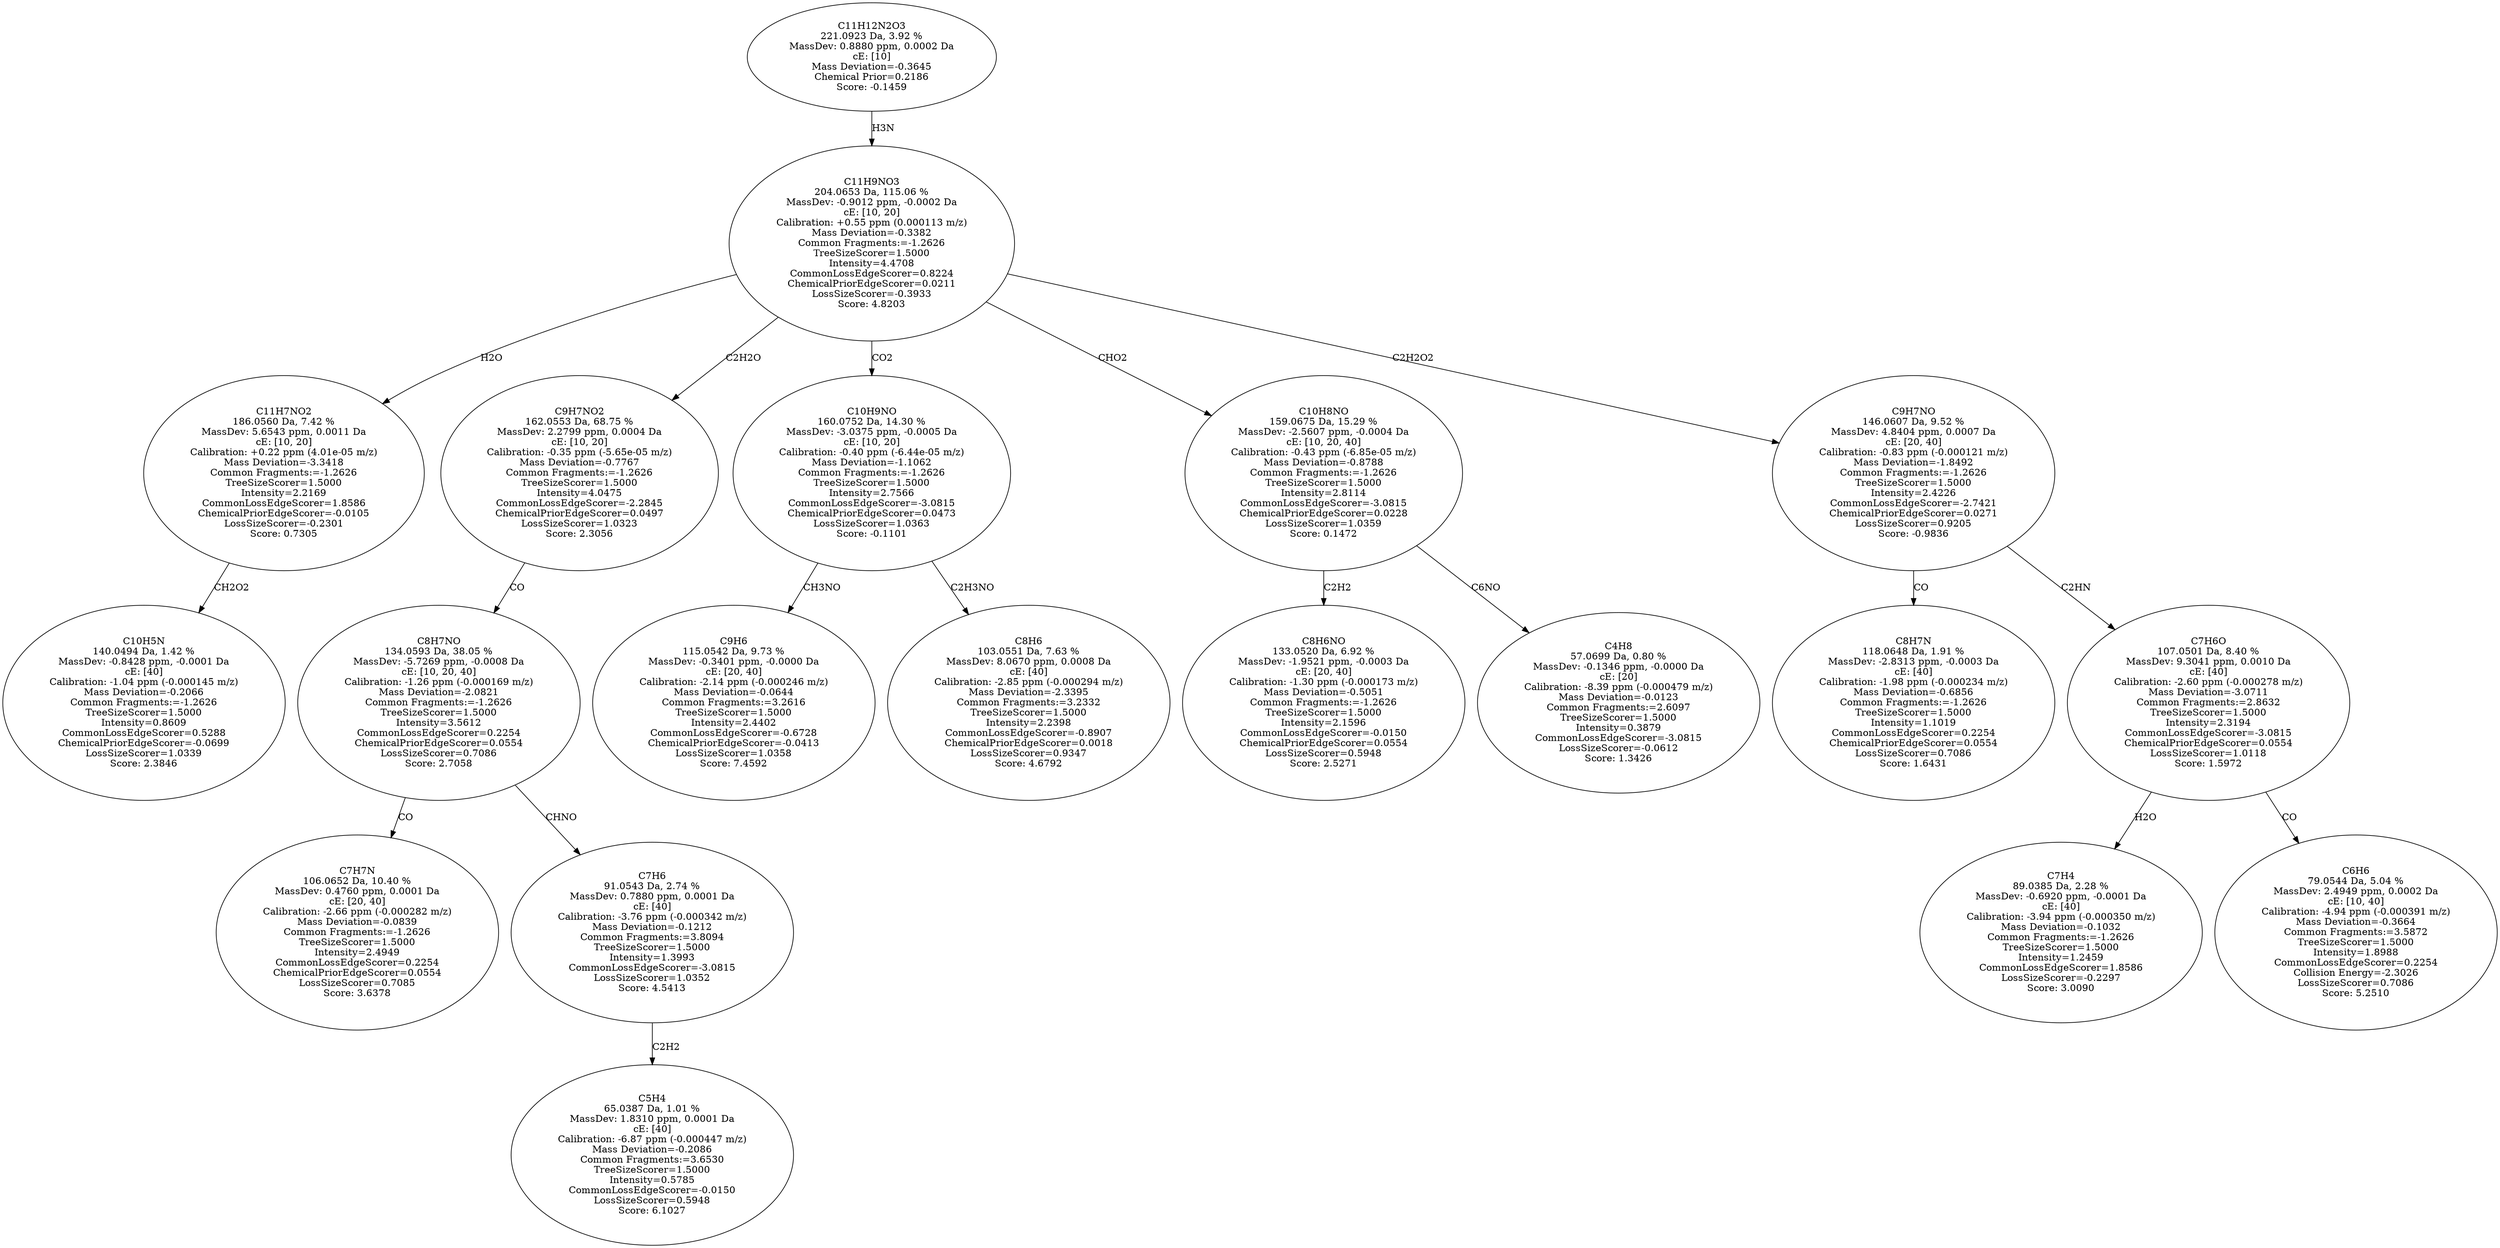 strict digraph {
v1 [label="C10H5N\n140.0494 Da, 1.42 %\nMassDev: -0.8428 ppm, -0.0001 Da\ncE: [40]\nCalibration: -1.04 ppm (-0.000145 m/z)\nMass Deviation=-0.2066\nCommon Fragments:=-1.2626\nTreeSizeScorer=1.5000\nIntensity=0.8609\nCommonLossEdgeScorer=0.5288\nChemicalPriorEdgeScorer=-0.0699\nLossSizeScorer=1.0339\nScore: 2.3846"];
v2 [label="C11H7NO2\n186.0560 Da, 7.42 %\nMassDev: 5.6543 ppm, 0.0011 Da\ncE: [10, 20]\nCalibration: +0.22 ppm (4.01e-05 m/z)\nMass Deviation=-3.3418\nCommon Fragments:=-1.2626\nTreeSizeScorer=1.5000\nIntensity=2.2169\nCommonLossEdgeScorer=1.8586\nChemicalPriorEdgeScorer=-0.0105\nLossSizeScorer=-0.2301\nScore: 0.7305"];
v3 [label="C7H7N\n106.0652 Da, 10.40 %\nMassDev: 0.4760 ppm, 0.0001 Da\ncE: [20, 40]\nCalibration: -2.66 ppm (-0.000282 m/z)\nMass Deviation=-0.0839\nCommon Fragments:=-1.2626\nTreeSizeScorer=1.5000\nIntensity=2.4949\nCommonLossEdgeScorer=0.2254\nChemicalPriorEdgeScorer=0.0554\nLossSizeScorer=0.7085\nScore: 3.6378"];
v4 [label="C5H4\n65.0387 Da, 1.01 %\nMassDev: 1.8310 ppm, 0.0001 Da\ncE: [40]\nCalibration: -6.87 ppm (-0.000447 m/z)\nMass Deviation=-0.2086\nCommon Fragments:=3.6530\nTreeSizeScorer=1.5000\nIntensity=0.5785\nCommonLossEdgeScorer=-0.0150\nLossSizeScorer=0.5948\nScore: 6.1027"];
v5 [label="C7H6\n91.0543 Da, 2.74 %\nMassDev: 0.7880 ppm, 0.0001 Da\ncE: [40]\nCalibration: -3.76 ppm (-0.000342 m/z)\nMass Deviation=-0.1212\nCommon Fragments:=3.8094\nTreeSizeScorer=1.5000\nIntensity=1.3993\nCommonLossEdgeScorer=-3.0815\nLossSizeScorer=1.0352\nScore: 4.5413"];
v6 [label="C8H7NO\n134.0593 Da, 38.05 %\nMassDev: -5.7269 ppm, -0.0008 Da\ncE: [10, 20, 40]\nCalibration: -1.26 ppm (-0.000169 m/z)\nMass Deviation=-2.0821\nCommon Fragments:=-1.2626\nTreeSizeScorer=1.5000\nIntensity=3.5612\nCommonLossEdgeScorer=0.2254\nChemicalPriorEdgeScorer=0.0554\nLossSizeScorer=0.7086\nScore: 2.7058"];
v7 [label="C9H7NO2\n162.0553 Da, 68.75 %\nMassDev: 2.2799 ppm, 0.0004 Da\ncE: [10, 20]\nCalibration: -0.35 ppm (-5.65e-05 m/z)\nMass Deviation=-0.7767\nCommon Fragments:=-1.2626\nTreeSizeScorer=1.5000\nIntensity=4.0475\nCommonLossEdgeScorer=-2.2845\nChemicalPriorEdgeScorer=0.0497\nLossSizeScorer=1.0323\nScore: 2.3056"];
v8 [label="C9H6\n115.0542 Da, 9.73 %\nMassDev: -0.3401 ppm, -0.0000 Da\ncE: [20, 40]\nCalibration: -2.14 ppm (-0.000246 m/z)\nMass Deviation=-0.0644\nCommon Fragments:=3.2616\nTreeSizeScorer=1.5000\nIntensity=2.4402\nCommonLossEdgeScorer=-0.6728\nChemicalPriorEdgeScorer=-0.0413\nLossSizeScorer=1.0358\nScore: 7.4592"];
v9 [label="C8H6\n103.0551 Da, 7.63 %\nMassDev: 8.0670 ppm, 0.0008 Da\ncE: [40]\nCalibration: -2.85 ppm (-0.000294 m/z)\nMass Deviation=-2.3395\nCommon Fragments:=3.2332\nTreeSizeScorer=1.5000\nIntensity=2.2398\nCommonLossEdgeScorer=-0.8907\nChemicalPriorEdgeScorer=0.0018\nLossSizeScorer=0.9347\nScore: 4.6792"];
v10 [label="C10H9NO\n160.0752 Da, 14.30 %\nMassDev: -3.0375 ppm, -0.0005 Da\ncE: [10, 20]\nCalibration: -0.40 ppm (-6.44e-05 m/z)\nMass Deviation=-1.1062\nCommon Fragments:=-1.2626\nTreeSizeScorer=1.5000\nIntensity=2.7566\nCommonLossEdgeScorer=-3.0815\nChemicalPriorEdgeScorer=0.0473\nLossSizeScorer=1.0363\nScore: -0.1101"];
v11 [label="C8H6NO\n133.0520 Da, 6.92 %\nMassDev: -1.9521 ppm, -0.0003 Da\ncE: [20, 40]\nCalibration: -1.30 ppm (-0.000173 m/z)\nMass Deviation=-0.5051\nCommon Fragments:=-1.2626\nTreeSizeScorer=1.5000\nIntensity=2.1596\nCommonLossEdgeScorer=-0.0150\nChemicalPriorEdgeScorer=0.0554\nLossSizeScorer=0.5948\nScore: 2.5271"];
v12 [label="C4H8\n57.0699 Da, 0.80 %\nMassDev: -0.1346 ppm, -0.0000 Da\ncE: [20]\nCalibration: -8.39 ppm (-0.000479 m/z)\nMass Deviation=-0.0123\nCommon Fragments:=2.6097\nTreeSizeScorer=1.5000\nIntensity=0.3879\nCommonLossEdgeScorer=-3.0815\nLossSizeScorer=-0.0612\nScore: 1.3426"];
v13 [label="C10H8NO\n159.0675 Da, 15.29 %\nMassDev: -2.5607 ppm, -0.0004 Da\ncE: [10, 20, 40]\nCalibration: -0.43 ppm (-6.85e-05 m/z)\nMass Deviation=-0.8788\nCommon Fragments:=-1.2626\nTreeSizeScorer=1.5000\nIntensity=2.8114\nCommonLossEdgeScorer=-3.0815\nChemicalPriorEdgeScorer=0.0228\nLossSizeScorer=1.0359\nScore: 0.1472"];
v14 [label="C8H7N\n118.0648 Da, 1.91 %\nMassDev: -2.8313 ppm, -0.0003 Da\ncE: [40]\nCalibration: -1.98 ppm (-0.000234 m/z)\nMass Deviation=-0.6856\nCommon Fragments:=-1.2626\nTreeSizeScorer=1.5000\nIntensity=1.1019\nCommonLossEdgeScorer=0.2254\nChemicalPriorEdgeScorer=0.0554\nLossSizeScorer=0.7086\nScore: 1.6431"];
v15 [label="C7H4\n89.0385 Da, 2.28 %\nMassDev: -0.6920 ppm, -0.0001 Da\ncE: [40]\nCalibration: -3.94 ppm (-0.000350 m/z)\nMass Deviation=-0.1032\nCommon Fragments:=-1.2626\nTreeSizeScorer=1.5000\nIntensity=1.2459\nCommonLossEdgeScorer=1.8586\nLossSizeScorer=-0.2297\nScore: 3.0090"];
v16 [label="C6H6\n79.0544 Da, 5.04 %\nMassDev: 2.4949 ppm, 0.0002 Da\ncE: [10, 40]\nCalibration: -4.94 ppm (-0.000391 m/z)\nMass Deviation=-0.3664\nCommon Fragments:=3.5872\nTreeSizeScorer=1.5000\nIntensity=1.8988\nCommonLossEdgeScorer=0.2254\nCollision Energy=-2.3026\nLossSizeScorer=0.7086\nScore: 5.2510"];
v17 [label="C7H6O\n107.0501 Da, 8.40 %\nMassDev: 9.3041 ppm, 0.0010 Da\ncE: [40]\nCalibration: -2.60 ppm (-0.000278 m/z)\nMass Deviation=-3.0711\nCommon Fragments:=2.8632\nTreeSizeScorer=1.5000\nIntensity=2.3194\nCommonLossEdgeScorer=-3.0815\nChemicalPriorEdgeScorer=0.0554\nLossSizeScorer=1.0118\nScore: 1.5972"];
v18 [label="C9H7NO\n146.0607 Da, 9.52 %\nMassDev: 4.8404 ppm, 0.0007 Da\ncE: [20, 40]\nCalibration: -0.83 ppm (-0.000121 m/z)\nMass Deviation=-1.8492\nCommon Fragments:=-1.2626\nTreeSizeScorer=1.5000\nIntensity=2.4226\nCommonLossEdgeScorer=-2.7421\nChemicalPriorEdgeScorer=0.0271\nLossSizeScorer=0.9205\nScore: -0.9836"];
v19 [label="C11H9NO3\n204.0653 Da, 115.06 %\nMassDev: -0.9012 ppm, -0.0002 Da\ncE: [10, 20]\nCalibration: +0.55 ppm (0.000113 m/z)\nMass Deviation=-0.3382\nCommon Fragments:=-1.2626\nTreeSizeScorer=1.5000\nIntensity=4.4708\nCommonLossEdgeScorer=0.8224\nChemicalPriorEdgeScorer=0.0211\nLossSizeScorer=-0.3933\nScore: 4.8203"];
v20 [label="C11H12N2O3\n221.0923 Da, 3.92 %\nMassDev: 0.8880 ppm, 0.0002 Da\ncE: [10]\nMass Deviation=-0.3645\nChemical Prior=0.2186\nScore: -0.1459"];
v2 -> v1 [label="CH2O2"];
v19 -> v2 [label="H2O"];
v6 -> v3 [label="CO"];
v5 -> v4 [label="C2H2"];
v6 -> v5 [label="CHNO"];
v7 -> v6 [label="CO"];
v19 -> v7 [label="C2H2O"];
v10 -> v8 [label="CH3NO"];
v10 -> v9 [label="C2H3NO"];
v19 -> v10 [label="CO2"];
v13 -> v11 [label="C2H2"];
v13 -> v12 [label="C6NO"];
v19 -> v13 [label="CHO2"];
v18 -> v14 [label="CO"];
v17 -> v15 [label="H2O"];
v17 -> v16 [label="CO"];
v18 -> v17 [label="C2HN"];
v19 -> v18 [label="C2H2O2"];
v20 -> v19 [label="H3N"];
}